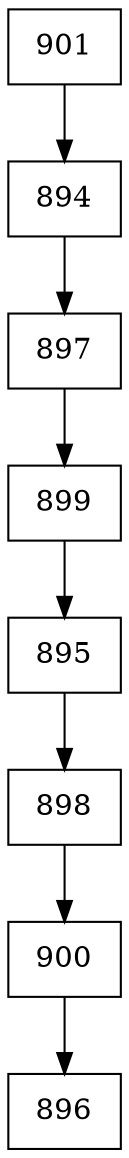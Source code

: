 digraph G {
  node [shape=record];
  node0 [label="{901}"];
  node0 -> node1;
  node1 [label="{894}"];
  node1 -> node2;
  node2 [label="{897}"];
  node2 -> node3;
  node3 [label="{899}"];
  node3 -> node4;
  node4 [label="{895}"];
  node4 -> node5;
  node5 [label="{898}"];
  node5 -> node6;
  node6 [label="{900}"];
  node6 -> node7;
  node7 [label="{896}"];
}
